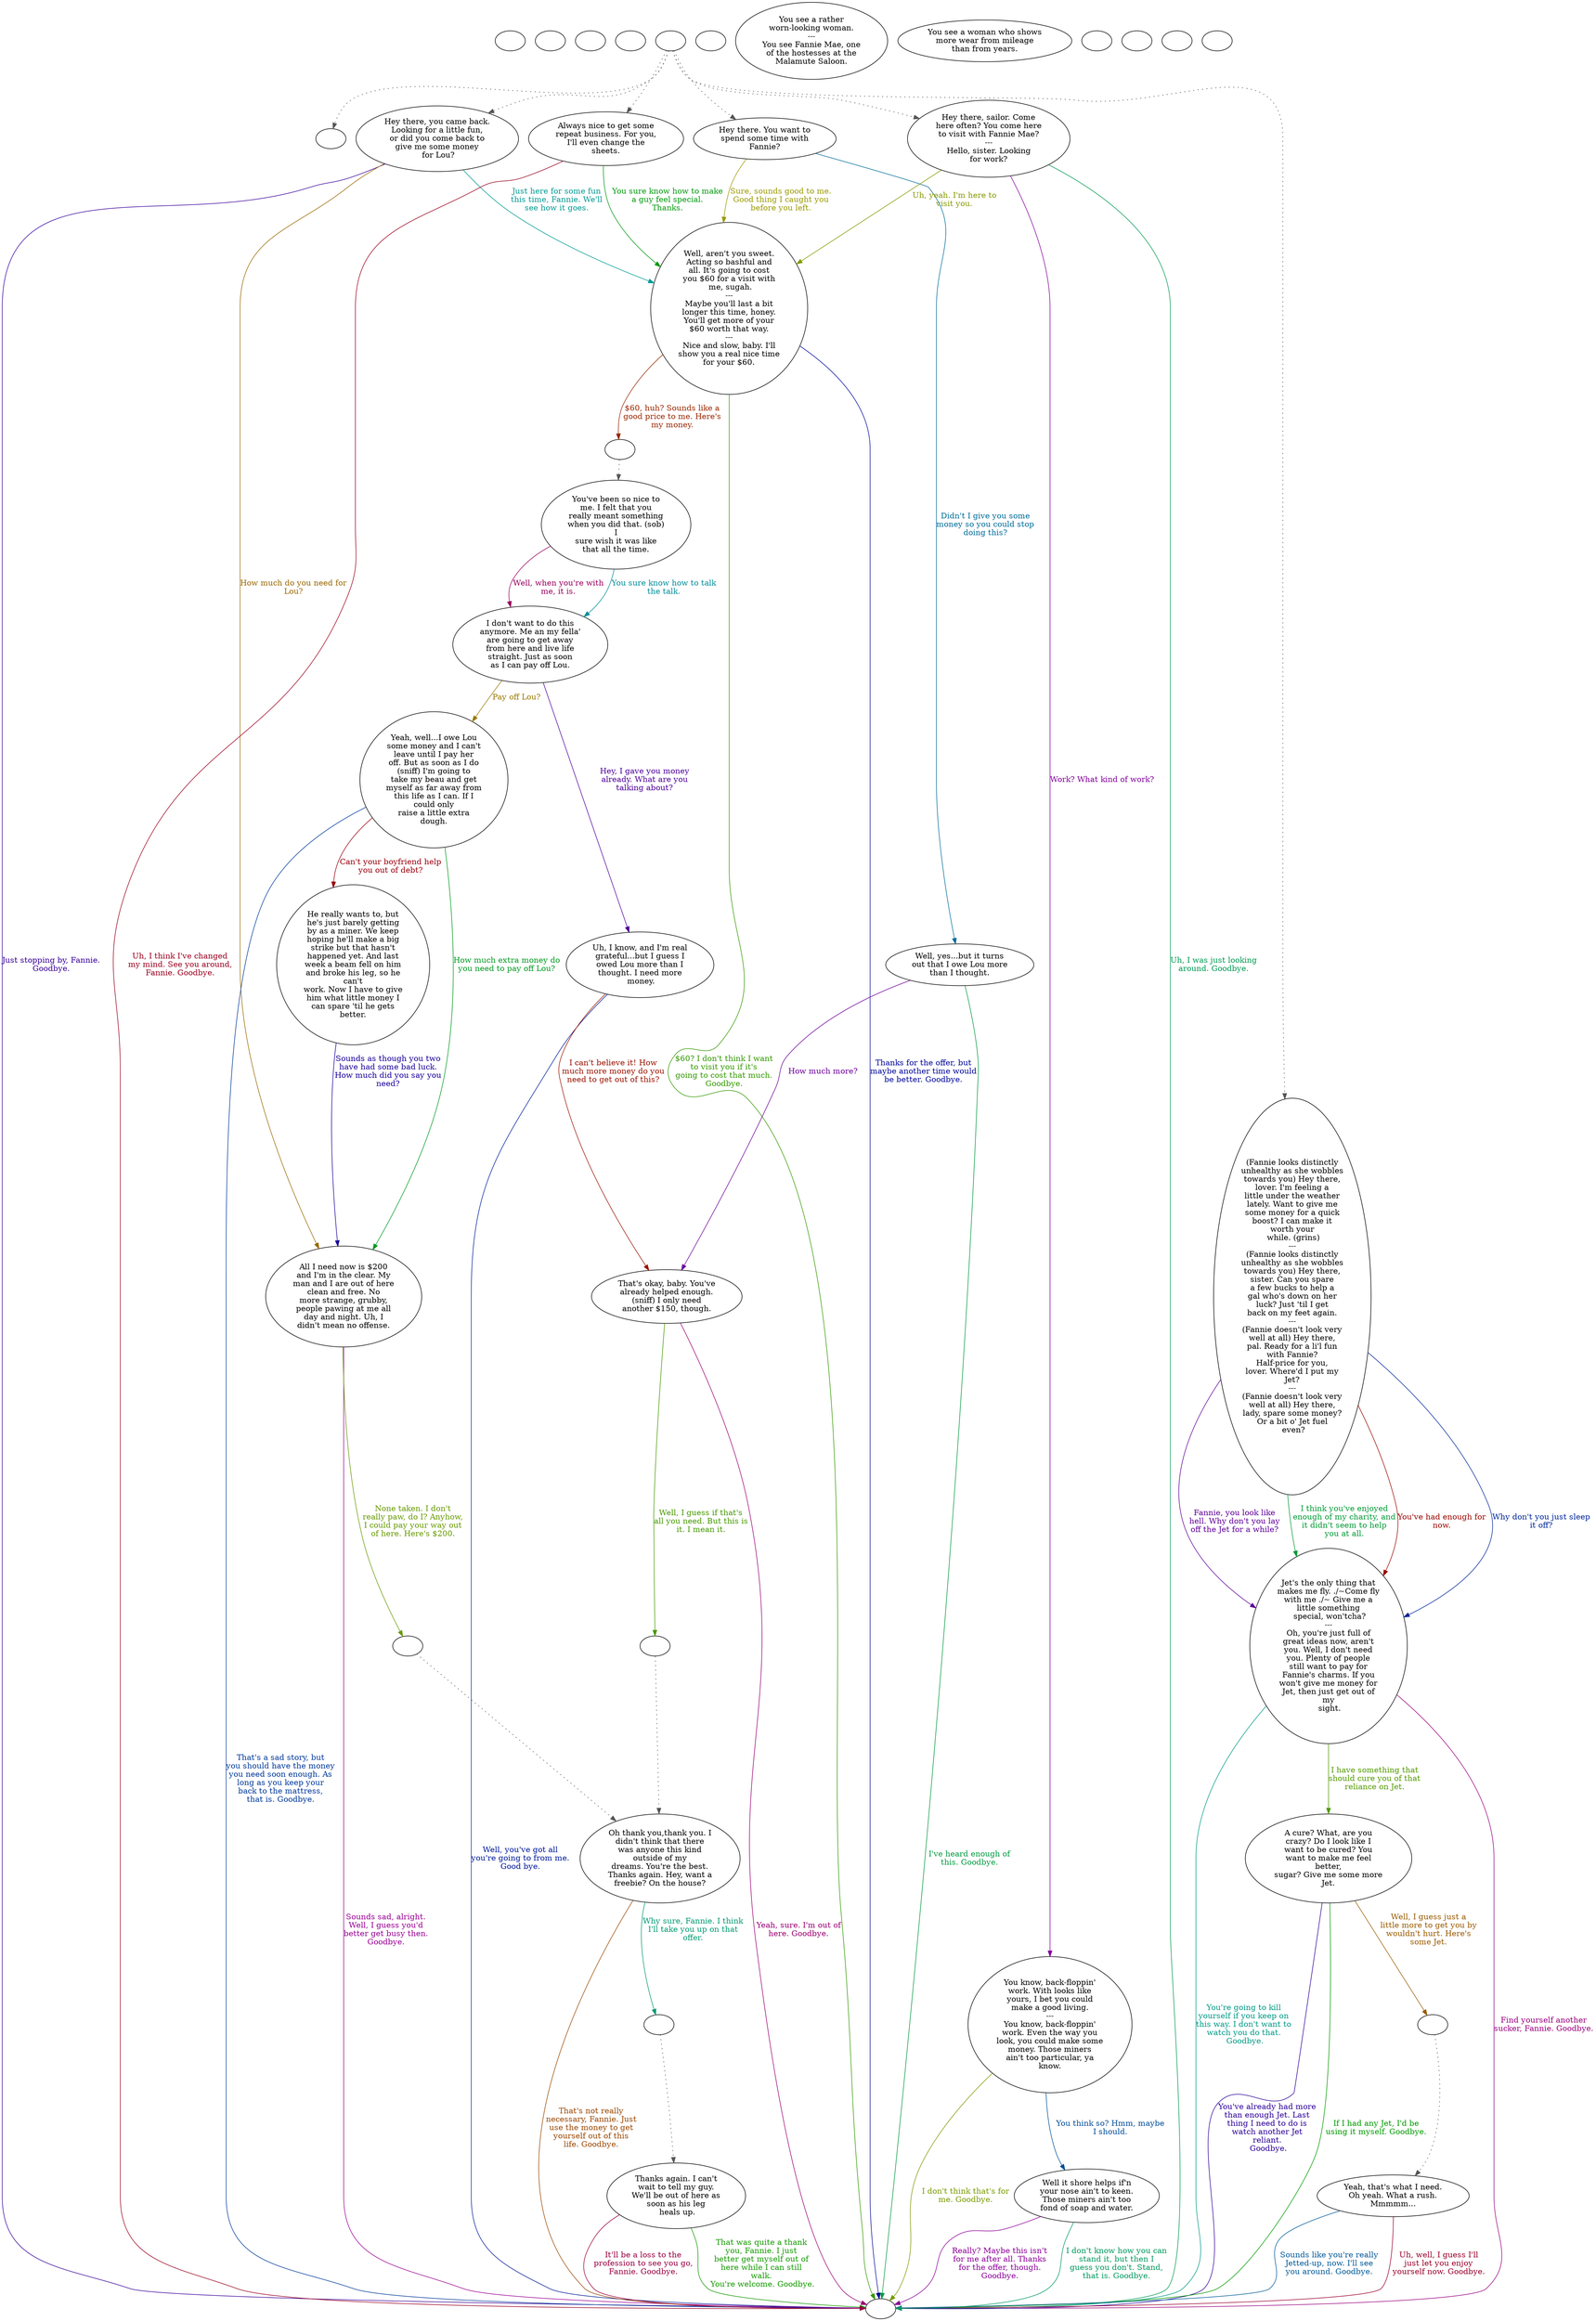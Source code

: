 digraph rcfannie {
  "checkPartyMembersNearDoor" [style=filled       fillcolor="#FFFFFF"       color="#000000"]
  "checkPartyMembersNearDoor" [label=""]
  "start" [style=filled       fillcolor="#FFFFFF"       color="#000000"]
  "start" [label=""]
  "critter_p_proc" [style=filled       fillcolor="#FFFFFF"       color="#000000"]
  "critter_p_proc" [label=""]
  "pickup_p_proc" [style=filled       fillcolor="#FFFFFF"       color="#000000"]
  "pickup_p_proc" [label=""]
  "talk_p_proc" [style=filled       fillcolor="#FFFFFF"       color="#000000"]
  "talk_p_proc" -> "Node003" [style=dotted color="#555555"]
  "talk_p_proc" -> "Node001" [style=dotted color="#555555"]
  "talk_p_proc" -> "Node015" [style=dotted color="#555555"]
  "talk_p_proc" -> "Node019" [style=dotted color="#555555"]
  "talk_p_proc" -> "Node020" [style=dotted color="#555555"]
  "talk_p_proc" -> "Node006" [style=dotted color="#555555"]
  "talk_p_proc" [label=""]
  "destroy_p_proc" [style=filled       fillcolor="#FFFFFF"       color="#000000"]
  "destroy_p_proc" [label=""]
  "look_at_p_proc" [style=filled       fillcolor="#FFFFFF"       color="#000000"]
  "look_at_p_proc" [label="You see a rather\nworn-looking woman.\n---\nYou see Fannie Mae, one\nof the hostesses at the\nMalamute Saloon."]
  "description_p_proc" [style=filled       fillcolor="#FFFFFF"       color="#000000"]
  "description_p_proc" [label="You see a woman who shows\nmore wear from mileage\nthan from years."]
  "use_skill_on_p_proc" [style=filled       fillcolor="#FFFFFF"       color="#000000"]
  "use_skill_on_p_proc" [label=""]
  "damage_p_proc" [style=filled       fillcolor="#FFFFFF"       color="#000000"]
  "damage_p_proc" [label=""]
  "map_enter_p_proc" [style=filled       fillcolor="#FFFFFF"       color="#000000"]
  "map_enter_p_proc" [label=""]
  "Node998" [style=filled       fillcolor="#FFFFFF"       color="#000000"]
  "Node998" [label=""]
  "Node999" [style=filled       fillcolor="#FFFFFF"       color="#000000"]
  "Node999" [label=""]
  "Node001" [style=filled       fillcolor="#FFFFFF"       color="#000000"]
  "Node001" [label="(Fannie looks distinctly\nunhealthy as she wobbles\ntowards you) Hey there,\nlover. I'm feeling a\nlittle under the weather\nlately. Want to give me\nsome money for a quick\nboost? I can make it\nworth your\n while. (grins)\n---\n(Fannie looks distinctly\nunhealthy as she wobbles\ntowards you) Hey there,\nsister. Can you spare\na few bucks to help a\ngal who's down on her\nluck? Just 'til I get\nback on my feet again.\n---\n(Fannie doesn't look very\nwell at all) Hey there,\npal. Ready for a li'l fun\nwith Fannie?\nHalf-price for you,\nlover. Where'd I put my\nJet?\n---\n(Fannie doesn't look very\nwell at all) Hey there,\nlady, spare some money?\nOr a bit o' Jet fuel\n even?"]
  "Node001" -> "Node002" [label="Fannie, you look like\nhell. Why don't you lay\noff the Jet for a while?" color="#600099" fontcolor="#600099"]
  "Node001" -> "Node002" [label="I think you've enjoyed\nenough of my charity, and\nit didn't seem to help\nyou at all." color="#009934" fontcolor="#009934"]
  "Node001" -> "Node002" [label="You've had enough for\nnow." color="#990700" fontcolor="#990700"]
  "Node001" -> "Node002" [label="Why don't you just sleep\nit off?" color="#002699" fontcolor="#002699"]
  "Node002" [style=filled       fillcolor="#FFFFFF"       color="#000000"]
  "Node002" [label="Jet's the only thing that\nmakes me fly. ./~Come fly\nwith me ./~ Give me a\nlittle something\n special, won'tcha?\n---\nOh, you're just full of\ngreat ideas now, aren't\nyou. Well, I don't need\nyou. Plenty of people\nstill want to pay for\nFannie's charms. If you\nwon't give me money for\nJet, then just get out of\nmy\n sight."]
  "Node002" -> "Node004" [label="I have something that\nshould cure you of that\nreliance on Jet." color="#529900" fontcolor="#529900"]
  "Node002" -> "Node999" [label="Find yourself another\nsucker, Fannie. Goodbye." color="#99007F" fontcolor="#99007F"]
  "Node002" -> "Node999" [label="You're going to kill\nyourself if you keep on\nthis way. I don't want to\nwatch you do that.\n Goodbye." color="#009986" fontcolor="#009986"]
  "Node003" [style=filled       fillcolor="#FFFFFF"       color="#000000"]
  "Node003" [label=""]
  "Node004" [style=filled       fillcolor="#FFFFFF"       color="#000000"]
  "Node004" [label="A cure? What, are you\ncrazy? Do I look like I\nwant to be cured? You\nwant to make me feel\nbetter,\nsugar? Give me some more\nJet."]
  "Node004" -> "Node004a" [label="Well, I guess just a\nlittle more to get you by\nwouldn't hurt. Here's\nsome Jet." color="#995A00" fontcolor="#995A00"]
  "Node004" -> "Node999" [label="You've already had more\nthan enough Jet. Last\nthing I need to do is\nwatch another Jet\nreliant.\n Goodbye." color="#2D0099" fontcolor="#2D0099"]
  "Node004" -> "Node999" [label="If I had any Jet, I'd be\nusing it myself. Goodbye." color="#009900" fontcolor="#009900"]
  "Node004a" [style=filled       fillcolor="#FFFFFF"       color="#000000"]
  "Node004a" -> "Node005" [style=dotted color="#555555"]
  "Node004a" [label=""]
  "Node005" [style=filled       fillcolor="#FFFFFF"       color="#000000"]
  "Node005" [label="Yeah, that's what I need.\nOh yeah. What a rush.\nMmmmm..."]
  "Node005" -> "Node999" [label="Uh, well, I guess I'll\njust let you enjoy\nyourself now. Goodbye." color="#99002C" fontcolor="#99002C"]
  "Node005" -> "Node999" [label="Sounds like you're really\nJetted-up, now. I'll see\nyou around. Goodbye." color="#005999" fontcolor="#005999"]
  "Node006" [style=filled       fillcolor="#FFFFFF"       color="#000000"]
  "Node006" [label="Hey there, sailor. Come\nhere often? You come here\nto visit with Fannie Mae?\n---\nHello, sister. Looking\nfor work?"]
  "Node006" -> "Node007" [label="Uh, yeah. I'm here to\nvisit you." color="#859900" fontcolor="#859900"]
  "Node006" -> "Node021" [label="Work? What kind of work?" color="#800099" fontcolor="#800099"]
  "Node006" -> "Node999" [label="Uh, I was just looking\naround. Goodbye." color="#009953" fontcolor="#009953"]
  "Node007" [style=filled       fillcolor="#FFFFFF"       color="#000000"]
  "Node007" [label="Well, aren't you sweet.\nActing so bashful and\nall. It's going to cost\nyou $60 for a visit with\n me, sugah.\n---\nMaybe you'll last a bit\nlonger this time, honey.\nYou'll get more of your\n$60 worth that way.\n---\nNice and slow, baby. I'll\nshow you a real nice time\nfor your $60."]
  "Node007" -> "Node007a" [label="$60, huh? Sounds like a\ngood price to me. Here's\nmy money." color="#992700" fontcolor="#992700"]
  "Node007" -> "Node999" [label="Thanks for the offer, but\nmaybe another time would\nbe better. Goodbye." color="#000699" fontcolor="#000699"]
  "Node007" -> "Node999" [label="$60? I don't think I want\nto visit you if it's\ngoing to cost that much.\nGoodbye." color="#339900" fontcolor="#339900"]
  "Node007a" [style=filled       fillcolor="#FFFFFF"       color="#000000"]
  "Node007a" -> "Node008" [style=dotted color="#555555"]
  "Node007a" [label=""]
  "Node008" [style=filled       fillcolor="#FFFFFF"       color="#000000"]
  "Node008" [label="You've been so nice to\nme. I felt that you\nreally meant something\nwhen you did that. (sob)\nI\nsure wish it was like\nthat all the time."]
  "Node008" -> "Node009" [label="Well, when you're with\nme, it is." color="#99005F" fontcolor="#99005F"]
  "Node008" -> "Node009" [label="You sure know how to talk\nthe talk." color="#008C99" fontcolor="#008C99"]
  "Node009" [style=filled       fillcolor="#FFFFFF"       color="#000000"]
  "Node009" [label="I don't want to do this\nanymore. Me an my fella'\nare going to get away\nfrom here and live life\nstraight. Just as soon\nas I can pay off Lou."]
  "Node009" -> "Node010" [label="Pay off Lou?" color="#997900" fontcolor="#997900"]
  "Node009" -> "Node017" [label="Hey, I gave you money\nalready. What are you\ntalking about?" color="#4D0099" fontcolor="#4D0099"]
  "Node010" [style=filled       fillcolor="#FFFFFF"       color="#000000"]
  "Node010" [label="Yeah, well...I owe Lou\nsome money and I can't\nleave until I pay her\noff. But as soon as I do\n(sniff) I'm going to\ntake my beau and get\nmyself as far away from\nthis life as I can. If I\ncould only\nraise a little extra\ndough."]
  "Node010" -> "Node011" [label="How much extra money do\nyou need to pay off Lou?" color="#009920" fontcolor="#009920"]
  "Node010" -> "Node013" [label="Can't your boyfriend help\nyou out of debt?" color="#99000D" fontcolor="#99000D"]
  "Node010" -> "Node999" [label="That's a sad story, but\nyou should have the money\nyou need soon enough. As\nlong as you keep your\nback to the mattress,\nthat is. Goodbye." color="#003999" fontcolor="#003999"]
  "Node011" [style=filled       fillcolor="#FFFFFF"       color="#000000"]
  "Node011" [label="All I need now is $200\nand I'm in the clear. My\nman and I are out of here\nclean and free. No\nmore strange, grubby,\npeople pawing at me all\nday and night. Uh, I\ndidn't mean no offense."]
  "Node011" -> "Node011a" [label="None taken. I don't\nreally paw, do I? Anyhow,\nI could pay your way out\nof here. Here's $200." color="#669900" fontcolor="#669900"]
  "Node011" -> "Node999" [label="Sounds sad, alright.\nWell, I guess you'd\nbetter get busy then.\nGoodbye." color="#990093" fontcolor="#990093"]
  "Node011a" [style=filled       fillcolor="#FFFFFF"       color="#000000"]
  "Node011a" -> "Node012" [style=dotted color="#555555"]
  "Node011a" [label=""]
  "Node012" [style=filled       fillcolor="#FFFFFF"       color="#000000"]
  "Node012" [label="Oh thank you,thank you. I\ndidn't think that there\nwas anyone this kind\noutside of my\ndreams. You're the best.\nThanks again. Hey, want a\nfreebie? On the house?"]
  "Node012" -> "Node012a" [label="Why sure, Fannie. I think\nI'll take you up on that\noffer." color="#009973" fontcolor="#009973"]
  "Node012" -> "Node999" [label="That's not really\nnecessary, Fannie. Just\nuse the money to get\nyourself out of this\nlife. Goodbye." color="#994600" fontcolor="#994600"]
  "Node012a" [style=filled       fillcolor="#FFFFFF"       color="#000000"]
  "Node012a" -> "Node014" [style=dotted color="#555555"]
  "Node012a" [label=""]
  "Node013" [style=filled       fillcolor="#FFFFFF"       color="#000000"]
  "Node013" [label="He really wants to, but\nhe's just barely getting\nby as a miner. We keep\nhoping he'll make a big\nstrike but that hasn't\nhappened yet. And last\nweek a beam fell on him\nand broke his leg, so he\ncan't\nwork. Now I have to give\nhim what little money I\ncan spare 'til he gets\nbetter."]
  "Node013" -> "Node011" [label="Sounds as though you two\nhave had some bad luck.\nHow much did you say you\nneed?" color="#1A0099" fontcolor="#1A0099"]
  "Node014" [style=filled       fillcolor="#FFFFFF"       color="#000000"]
  "Node014" [label="Thanks again. I can't\nwait to tell my guy.\nWe'll be out of here as\nsoon as his leg\n heals up."]
  "Node014" -> "Node999" [label="That was quite a thank\nyou, Fannie. I just\nbetter get myself out of\nhere while I can still\nwalk.\n You're welcome. Goodbye." color="#139900" fontcolor="#139900"]
  "Node014" -> "Node999" [label="It'll be a loss to the\nprofession to see you go,\nFannie. Goodbye." color="#990040" fontcolor="#990040"]
  "Node015" [style=filled       fillcolor="#FFFFFF"       color="#000000"]
  "Node015" [label="Hey there. You want to\nspend some time with\nFannie?"]
  "Node015" -> "Node016" [label="Didn't I give you some\nmoney so you could stop\ndoing this?" color="#006C99" fontcolor="#006C99"]
  "Node015" -> "Node007" [label="Sure, sounds good to me.\nGood thing I caught you\nbefore you left." color="#999900" fontcolor="#999900"]
  "Node016" [style=filled       fillcolor="#FFFFFF"       color="#000000"]
  "Node016" [label="Well, yes...but it turns\nout that I owe Lou more\nthan I thought."]
  "Node016" -> "Node018" [label="How much more?" color="#6C0099" fontcolor="#6C0099"]
  "Node016" -> "Node999" [label="I've heard enough of\nthis. Goodbye." color="#009940" fontcolor="#009940"]
  "Node017" [style=filled       fillcolor="#FFFFFF"       color="#000000"]
  "Node017" [label="Uh, I know, and I'm real\ngrateful...but I guess I\nowed Lou more than I\nthought. I need more\n money."]
  "Node017" -> "Node018" [label="I can't believe it! How\nmuch more money do you\nneed to get out of this?" color="#991300" fontcolor="#991300"]
  "Node017" -> "Node999" [label="Well, you've got all\nyou're going to from me.\nGood bye." color="#001A99" fontcolor="#001A99"]
  "Node018" [style=filled       fillcolor="#FFFFFF"       color="#000000"]
  "Node018" [label="That's okay, baby. You've\nalready helped enough.\n(sniff) I only need\nanother $150, though."]
  "Node018" -> "Node018a" [label="Well, I guess if that's\nall you need. But this is\nit. I mean it." color="#469900" fontcolor="#469900"]
  "Node018" -> "Node999" [label="Yeah, sure. I'm out of\nhere. Goodbye." color="#990073" fontcolor="#990073"]
  "Node018a" [style=filled       fillcolor="#FFFFFF"       color="#000000"]
  "Node018a" -> "Node012" [style=dotted color="#555555"]
  "Node018a" [label=""]
  "Node019" [style=filled       fillcolor="#FFFFFF"       color="#000000"]
  "Node019" [label="Hey there, you came back.\nLooking for a little fun,\nor did you come back to\ngive me some money\n for Lou?"]
  "Node019" -> "Node007" [label="Just here for some fun\nthis time, Fannie. We'll\nsee how it goes." color="#009992" fontcolor="#009992"]
  "Node019" -> "Node011" [label="How much do you need for\nLou?" color="#996600" fontcolor="#996600"]
  "Node019" -> "Node999" [label="Just stopping by, Fannie.\nGoodbye." color="#390099" fontcolor="#390099"]
  "Node020" [style=filled       fillcolor="#FFFFFF"       color="#000000"]
  "Node020" [label="Always nice to get some\nrepeat business. For you,\nI'll even change the\nsheets."]
  "Node020" -> "Node007" [label="You sure know how to make\na guy feel special.\nThanks." color="#00990D" fontcolor="#00990D"]
  "Node020" -> "Node999" [label="Uh, I think I've changed\nmy mind. See you around,\nFannie. Goodbye." color="#990020" fontcolor="#990020"]
  "Node021" [style=filled       fillcolor="#FFFFFF"       color="#000000"]
  "Node021" [label="You know, back-floppin'\nwork. With looks like\nyours, I bet you could\nmake a good living.\n---\nYou know, back-floppin'\nwork. Even the way you\nlook, you could make some\nmoney. Those miners\nain't too particular, ya\nknow."]
  "Node021" -> "Node022" [label="You think so? Hmm, maybe\nI should." color="#004D99" fontcolor="#004D99"]
  "Node021" -> "Node999" [label="I don't think that's for\nme. Goodbye." color="#799900" fontcolor="#799900"]
  "Node022" [style=filled       fillcolor="#FFFFFF"       color="#000000"]
  "Node022" [label="Well it shore helps if'n\nyour nose ain't to keen.\nThose miners ain't too\nfond of soap and water."]
  "Node022" -> "Node999" [label="Really? Maybe this isn't\nfor me after all. Thanks\nfor the offer, though.\nGoodbye." color="#8C0099" fontcolor="#8C0099"]
  "Node022" -> "Node999" [label="I don't know how you can\nstand it, but then I\nguess you don't. Stand,\nthat is. Goodbye." color="#00995F" fontcolor="#00995F"]
}
